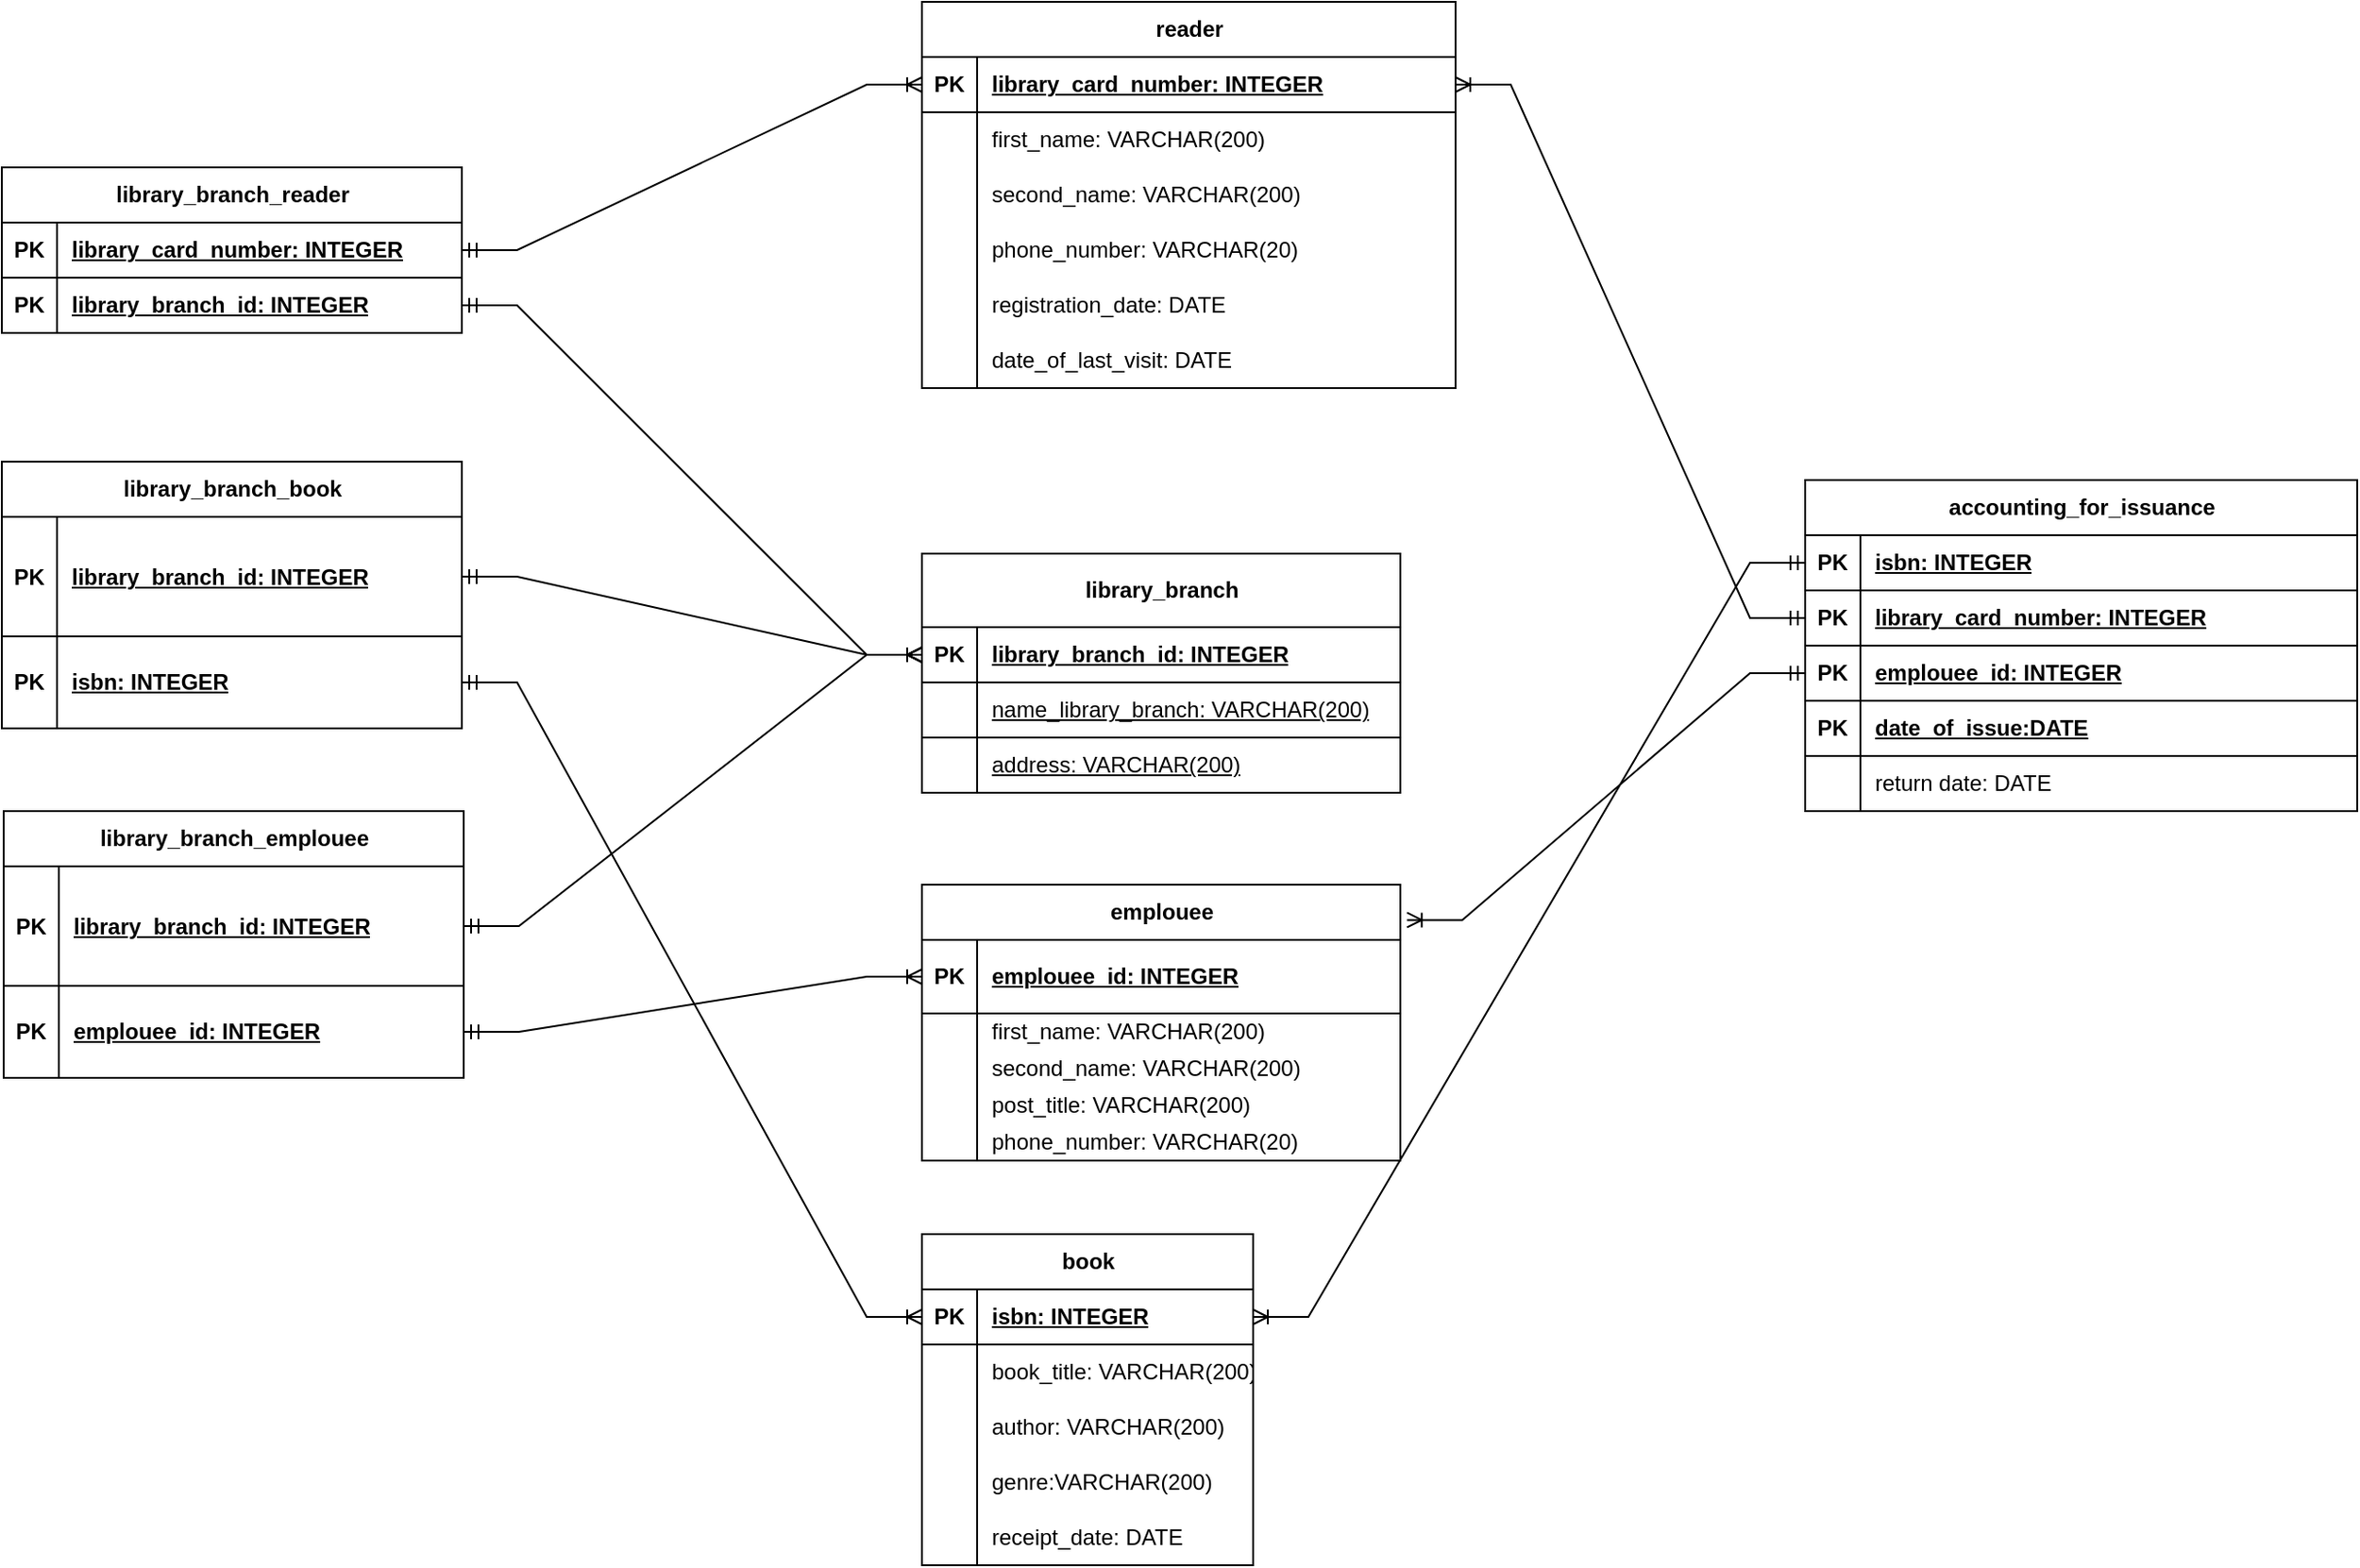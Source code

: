 <mxfile version="23.1.5" type="github">
  <diagram name="Страница — 1" id="CIqzFSegm4EQMe1KFuxQ">
    <mxGraphModel dx="1947" dy="1603" grid="1" gridSize="10" guides="1" tooltips="1" connect="1" arrows="1" fold="1" page="1" pageScale="1" pageWidth="827" pageHeight="1169" math="0" shadow="0">
      <root>
        <mxCell id="0" />
        <mxCell id="1" parent="0" />
        <mxCell id="LzvgCg_3a3wJAiZHb8O4-2" value="emplouee" style="shape=table;startSize=30;container=1;collapsible=1;childLayout=tableLayout;fixedRows=1;rowLines=0;fontStyle=1;align=center;resizeLast=1;html=1;" parent="1" vertex="1">
          <mxGeometry x="-80" y="-260" width="260" height="150" as="geometry" />
        </mxCell>
        <mxCell id="LzvgCg_3a3wJAiZHb8O4-3" value="" style="shape=tableRow;horizontal=0;startSize=0;swimlaneHead=0;swimlaneBody=0;fillColor=none;collapsible=0;dropTarget=0;points=[[0,0.5],[1,0.5]];portConstraint=eastwest;top=0;left=0;right=0;bottom=1;" parent="LzvgCg_3a3wJAiZHb8O4-2" vertex="1">
          <mxGeometry y="30" width="260" height="40" as="geometry" />
        </mxCell>
        <mxCell id="LzvgCg_3a3wJAiZHb8O4-4" value="PK" style="shape=partialRectangle;connectable=0;fillColor=none;top=0;left=0;bottom=0;right=0;fontStyle=1;overflow=hidden;whiteSpace=wrap;html=1;" parent="LzvgCg_3a3wJAiZHb8O4-3" vertex="1">
          <mxGeometry width="30" height="40" as="geometry">
            <mxRectangle width="30" height="40" as="alternateBounds" />
          </mxGeometry>
        </mxCell>
        <mxCell id="LzvgCg_3a3wJAiZHb8O4-5" value="emplouee_id: INTEGER" style="shape=partialRectangle;connectable=0;fillColor=none;top=0;left=0;bottom=0;right=0;align=left;spacingLeft=6;fontStyle=5;overflow=hidden;whiteSpace=wrap;html=1;" parent="LzvgCg_3a3wJAiZHb8O4-3" vertex="1">
          <mxGeometry x="30" width="230" height="40" as="geometry">
            <mxRectangle width="230" height="40" as="alternateBounds" />
          </mxGeometry>
        </mxCell>
        <mxCell id="LzvgCg_3a3wJAiZHb8O4-6" value="" style="shape=tableRow;horizontal=0;startSize=0;swimlaneHead=0;swimlaneBody=0;fillColor=none;collapsible=0;dropTarget=0;points=[[0,0.5],[1,0.5]];portConstraint=eastwest;top=0;left=0;right=0;bottom=0;" parent="LzvgCg_3a3wJAiZHb8O4-2" vertex="1">
          <mxGeometry y="70" width="260" height="20" as="geometry" />
        </mxCell>
        <mxCell id="LzvgCg_3a3wJAiZHb8O4-7" value="" style="shape=partialRectangle;connectable=0;fillColor=none;top=0;left=0;bottom=0;right=0;editable=1;overflow=hidden;whiteSpace=wrap;html=1;" parent="LzvgCg_3a3wJAiZHb8O4-6" vertex="1">
          <mxGeometry width="30" height="20" as="geometry">
            <mxRectangle width="30" height="20" as="alternateBounds" />
          </mxGeometry>
        </mxCell>
        <mxCell id="LzvgCg_3a3wJAiZHb8O4-8" value="first_name:&amp;nbsp;VARCHAR(200)" style="shape=partialRectangle;connectable=0;fillColor=none;top=0;left=0;bottom=0;right=0;align=left;spacingLeft=6;overflow=hidden;whiteSpace=wrap;html=1;" parent="LzvgCg_3a3wJAiZHb8O4-6" vertex="1">
          <mxGeometry x="30" width="230" height="20" as="geometry">
            <mxRectangle width="230" height="20" as="alternateBounds" />
          </mxGeometry>
        </mxCell>
        <mxCell id="LzvgCg_3a3wJAiZHb8O4-9" value="" style="shape=tableRow;horizontal=0;startSize=0;swimlaneHead=0;swimlaneBody=0;fillColor=none;collapsible=0;dropTarget=0;points=[[0,0.5],[1,0.5]];portConstraint=eastwest;top=0;left=0;right=0;bottom=0;" parent="LzvgCg_3a3wJAiZHb8O4-2" vertex="1">
          <mxGeometry y="90" width="260" height="20" as="geometry" />
        </mxCell>
        <mxCell id="LzvgCg_3a3wJAiZHb8O4-10" value="" style="shape=partialRectangle;connectable=0;fillColor=none;top=0;left=0;bottom=0;right=0;editable=1;overflow=hidden;whiteSpace=wrap;html=1;" parent="LzvgCg_3a3wJAiZHb8O4-9" vertex="1">
          <mxGeometry width="30" height="20" as="geometry">
            <mxRectangle width="30" height="20" as="alternateBounds" />
          </mxGeometry>
        </mxCell>
        <mxCell id="LzvgCg_3a3wJAiZHb8O4-11" value="second_name: VARCHAR(200)" style="shape=partialRectangle;connectable=0;fillColor=none;top=0;left=0;bottom=0;right=0;align=left;spacingLeft=6;overflow=hidden;whiteSpace=wrap;html=1;" parent="LzvgCg_3a3wJAiZHb8O4-9" vertex="1">
          <mxGeometry x="30" width="230" height="20" as="geometry">
            <mxRectangle width="230" height="20" as="alternateBounds" />
          </mxGeometry>
        </mxCell>
        <mxCell id="MZOV7aRjCE4g4XDiiNEX-7" value="" style="shape=tableRow;horizontal=0;startSize=0;swimlaneHead=0;swimlaneBody=0;fillColor=none;collapsible=0;dropTarget=0;points=[[0,0.5],[1,0.5]];portConstraint=eastwest;top=0;left=0;right=0;bottom=0;" parent="LzvgCg_3a3wJAiZHb8O4-2" vertex="1">
          <mxGeometry y="110" width="260" height="20" as="geometry" />
        </mxCell>
        <mxCell id="MZOV7aRjCE4g4XDiiNEX-8" value="" style="shape=partialRectangle;connectable=0;fillColor=none;top=0;left=0;bottom=0;right=0;editable=1;overflow=hidden;whiteSpace=wrap;html=1;" parent="MZOV7aRjCE4g4XDiiNEX-7" vertex="1">
          <mxGeometry width="30" height="20" as="geometry">
            <mxRectangle width="30" height="20" as="alternateBounds" />
          </mxGeometry>
        </mxCell>
        <mxCell id="MZOV7aRjCE4g4XDiiNEX-9" value="post_title: VARCHAR(200)" style="shape=partialRectangle;connectable=0;fillColor=none;top=0;left=0;bottom=0;right=0;align=left;spacingLeft=6;overflow=hidden;whiteSpace=wrap;html=1;" parent="MZOV7aRjCE4g4XDiiNEX-7" vertex="1">
          <mxGeometry x="30" width="230" height="20" as="geometry">
            <mxRectangle width="230" height="20" as="alternateBounds" />
          </mxGeometry>
        </mxCell>
        <mxCell id="MZOV7aRjCE4g4XDiiNEX-4" value="" style="shape=tableRow;horizontal=0;startSize=0;swimlaneHead=0;swimlaneBody=0;fillColor=none;collapsible=0;dropTarget=0;points=[[0,0.5],[1,0.5]];portConstraint=eastwest;top=0;left=0;right=0;bottom=0;" parent="LzvgCg_3a3wJAiZHb8O4-2" vertex="1">
          <mxGeometry y="130" width="260" height="20" as="geometry" />
        </mxCell>
        <mxCell id="MZOV7aRjCE4g4XDiiNEX-5" value="" style="shape=partialRectangle;connectable=0;fillColor=none;top=0;left=0;bottom=0;right=0;editable=1;overflow=hidden;whiteSpace=wrap;html=1;" parent="MZOV7aRjCE4g4XDiiNEX-4" vertex="1">
          <mxGeometry width="30" height="20" as="geometry">
            <mxRectangle width="30" height="20" as="alternateBounds" />
          </mxGeometry>
        </mxCell>
        <mxCell id="MZOV7aRjCE4g4XDiiNEX-6" value="phone_number: VARCHAR(20)" style="shape=partialRectangle;connectable=0;fillColor=none;top=0;left=0;bottom=0;right=0;align=left;spacingLeft=6;overflow=hidden;whiteSpace=wrap;html=1;" parent="MZOV7aRjCE4g4XDiiNEX-4" vertex="1">
          <mxGeometry x="30" width="230" height="20" as="geometry">
            <mxRectangle width="230" height="20" as="alternateBounds" />
          </mxGeometry>
        </mxCell>
        <mxCell id="LzvgCg_3a3wJAiZHb8O4-15" value="library_branch" style="shape=table;startSize=40;container=1;collapsible=1;childLayout=tableLayout;fixedRows=1;rowLines=0;fontStyle=1;align=center;resizeLast=1;html=1;" parent="1" vertex="1">
          <mxGeometry x="-80" y="-440" width="260" height="130" as="geometry" />
        </mxCell>
        <mxCell id="MZOV7aRjCE4g4XDiiNEX-1" value="" style="shape=tableRow;horizontal=0;startSize=0;swimlaneHead=0;swimlaneBody=0;fillColor=none;collapsible=0;dropTarget=0;points=[[0,0.5],[1,0.5]];portConstraint=eastwest;top=0;left=0;right=0;bottom=1;" parent="LzvgCg_3a3wJAiZHb8O4-15" vertex="1">
          <mxGeometry y="40" width="260" height="30" as="geometry" />
        </mxCell>
        <mxCell id="MZOV7aRjCE4g4XDiiNEX-2" value="PK" style="shape=partialRectangle;connectable=0;fillColor=none;top=0;left=0;bottom=0;right=0;fontStyle=1;overflow=hidden;whiteSpace=wrap;html=1;" parent="MZOV7aRjCE4g4XDiiNEX-1" vertex="1">
          <mxGeometry width="30" height="30" as="geometry">
            <mxRectangle width="30" height="30" as="alternateBounds" />
          </mxGeometry>
        </mxCell>
        <mxCell id="MZOV7aRjCE4g4XDiiNEX-3" value="library_branch_id: INTEGER" style="shape=partialRectangle;connectable=0;fillColor=none;top=0;left=0;bottom=0;right=0;align=left;spacingLeft=6;fontStyle=5;overflow=hidden;whiteSpace=wrap;html=1;" parent="MZOV7aRjCE4g4XDiiNEX-1" vertex="1">
          <mxGeometry x="30" width="230" height="30" as="geometry">
            <mxRectangle width="230" height="30" as="alternateBounds" />
          </mxGeometry>
        </mxCell>
        <mxCell id="LzvgCg_3a3wJAiZHb8O4-160" value="" style="shape=tableRow;horizontal=0;startSize=0;swimlaneHead=0;swimlaneBody=0;fillColor=none;collapsible=0;dropTarget=0;points=[[0,0.5],[1,0.5]];portConstraint=eastwest;top=0;left=0;right=0;bottom=1;" parent="LzvgCg_3a3wJAiZHb8O4-15" vertex="1">
          <mxGeometry y="70" width="260" height="30" as="geometry" />
        </mxCell>
        <mxCell id="LzvgCg_3a3wJAiZHb8O4-161" value="" style="shape=partialRectangle;connectable=0;fillColor=none;top=0;left=0;bottom=0;right=0;fontStyle=1;overflow=hidden;whiteSpace=wrap;html=1;" parent="LzvgCg_3a3wJAiZHb8O4-160" vertex="1">
          <mxGeometry width="30" height="30" as="geometry">
            <mxRectangle width="30" height="30" as="alternateBounds" />
          </mxGeometry>
        </mxCell>
        <mxCell id="LzvgCg_3a3wJAiZHb8O4-162" value="&lt;span style=&quot;font-weight: normal;&quot;&gt;name_library_branch:&amp;nbsp;VARCHAR(200)&lt;/span&gt;" style="shape=partialRectangle;connectable=0;fillColor=none;top=0;left=0;bottom=0;right=0;align=left;spacingLeft=6;fontStyle=5;overflow=hidden;whiteSpace=wrap;html=1;" parent="LzvgCg_3a3wJAiZHb8O4-160" vertex="1">
          <mxGeometry x="30" width="230" height="30" as="geometry">
            <mxRectangle width="230" height="30" as="alternateBounds" />
          </mxGeometry>
        </mxCell>
        <mxCell id="LzvgCg_3a3wJAiZHb8O4-16" value="" style="shape=tableRow;horizontal=0;startSize=0;swimlaneHead=0;swimlaneBody=0;fillColor=none;collapsible=0;dropTarget=0;points=[[0,0.5],[1,0.5]];portConstraint=eastwest;top=0;left=0;right=0;bottom=1;" parent="LzvgCg_3a3wJAiZHb8O4-15" vertex="1">
          <mxGeometry y="100" width="260" height="30" as="geometry" />
        </mxCell>
        <mxCell id="LzvgCg_3a3wJAiZHb8O4-17" value="" style="shape=partialRectangle;connectable=0;fillColor=none;top=0;left=0;bottom=0;right=0;fontStyle=1;overflow=hidden;whiteSpace=wrap;html=1;" parent="LzvgCg_3a3wJAiZHb8O4-16" vertex="1">
          <mxGeometry width="30" height="30" as="geometry">
            <mxRectangle width="30" height="30" as="alternateBounds" />
          </mxGeometry>
        </mxCell>
        <mxCell id="LzvgCg_3a3wJAiZHb8O4-18" value="&lt;span style=&quot;font-weight: normal;&quot;&gt;address: VARCHAR(200)&lt;/span&gt;" style="shape=partialRectangle;connectable=0;fillColor=none;top=0;left=0;bottom=0;right=0;align=left;spacingLeft=6;fontStyle=5;overflow=hidden;whiteSpace=wrap;html=1;" parent="LzvgCg_3a3wJAiZHb8O4-16" vertex="1">
          <mxGeometry x="30" width="230" height="30" as="geometry">
            <mxRectangle width="230" height="30" as="alternateBounds" />
          </mxGeometry>
        </mxCell>
        <mxCell id="LzvgCg_3a3wJAiZHb8O4-44" value="library_branch_emplouee" style="shape=table;startSize=30;container=1;collapsible=1;childLayout=tableLayout;fixedRows=1;rowLines=0;fontStyle=1;align=center;resizeLast=1;html=1;" parent="1" vertex="1">
          <mxGeometry x="-579" y="-300" width="250" height="145" as="geometry" />
        </mxCell>
        <mxCell id="LzvgCg_3a3wJAiZHb8O4-45" value="" style="shape=tableRow;horizontal=0;startSize=0;swimlaneHead=0;swimlaneBody=0;fillColor=none;collapsible=0;dropTarget=0;points=[[0,0.5],[1,0.5]];portConstraint=eastwest;top=0;left=0;right=0;bottom=1;" parent="LzvgCg_3a3wJAiZHb8O4-44" vertex="1">
          <mxGeometry y="30" width="250" height="65" as="geometry" />
        </mxCell>
        <mxCell id="LzvgCg_3a3wJAiZHb8O4-46" value="PK" style="shape=partialRectangle;connectable=0;fillColor=none;top=0;left=0;bottom=0;right=0;fontStyle=1;overflow=hidden;whiteSpace=wrap;html=1;" parent="LzvgCg_3a3wJAiZHb8O4-45" vertex="1">
          <mxGeometry width="30" height="65" as="geometry">
            <mxRectangle width="30" height="65" as="alternateBounds" />
          </mxGeometry>
        </mxCell>
        <mxCell id="LzvgCg_3a3wJAiZHb8O4-47" value="library_branch_id: INTEGER" style="shape=partialRectangle;connectable=0;fillColor=none;top=0;left=0;bottom=0;right=0;align=left;spacingLeft=6;fontStyle=5;overflow=hidden;whiteSpace=wrap;html=1;" parent="LzvgCg_3a3wJAiZHb8O4-45" vertex="1">
          <mxGeometry x="30" width="220" height="65" as="geometry">
            <mxRectangle width="220" height="65" as="alternateBounds" />
          </mxGeometry>
        </mxCell>
        <mxCell id="LzvgCg_3a3wJAiZHb8O4-48" value="" style="shape=tableRow;horizontal=0;startSize=0;swimlaneHead=0;swimlaneBody=0;fillColor=none;collapsible=0;dropTarget=0;points=[[0,0.5],[1,0.5]];portConstraint=eastwest;top=0;left=0;right=0;bottom=1;" parent="LzvgCg_3a3wJAiZHb8O4-44" vertex="1">
          <mxGeometry y="95" width="250" height="50" as="geometry" />
        </mxCell>
        <mxCell id="LzvgCg_3a3wJAiZHb8O4-49" value="PK" style="shape=partialRectangle;connectable=0;fillColor=none;top=0;left=0;bottom=0;right=0;fontStyle=1;overflow=hidden;whiteSpace=wrap;html=1;" parent="LzvgCg_3a3wJAiZHb8O4-48" vertex="1">
          <mxGeometry width="30" height="50" as="geometry">
            <mxRectangle width="30" height="50" as="alternateBounds" />
          </mxGeometry>
        </mxCell>
        <mxCell id="LzvgCg_3a3wJAiZHb8O4-50" value="emplouee_id: INTEGER" style="shape=partialRectangle;connectable=0;fillColor=none;top=0;left=0;bottom=0;right=0;align=left;spacingLeft=6;fontStyle=5;overflow=hidden;whiteSpace=wrap;html=1;" parent="LzvgCg_3a3wJAiZHb8O4-48" vertex="1">
          <mxGeometry x="30" width="220" height="50" as="geometry">
            <mxRectangle width="220" height="50" as="alternateBounds" />
          </mxGeometry>
        </mxCell>
        <mxCell id="LzvgCg_3a3wJAiZHb8O4-51" value="book" style="shape=table;startSize=30;container=1;collapsible=1;childLayout=tableLayout;fixedRows=1;rowLines=0;fontStyle=1;align=center;resizeLast=1;html=1;" parent="1" vertex="1">
          <mxGeometry x="-80" y="-70" width="180" height="180" as="geometry" />
        </mxCell>
        <mxCell id="LzvgCg_3a3wJAiZHb8O4-52" value="" style="shape=tableRow;horizontal=0;startSize=0;swimlaneHead=0;swimlaneBody=0;fillColor=none;collapsible=0;dropTarget=0;points=[[0,0.5],[1,0.5]];portConstraint=eastwest;top=0;left=0;right=0;bottom=1;" parent="LzvgCg_3a3wJAiZHb8O4-51" vertex="1">
          <mxGeometry y="30" width="180" height="30" as="geometry" />
        </mxCell>
        <mxCell id="LzvgCg_3a3wJAiZHb8O4-53" value="PK" style="shape=partialRectangle;connectable=0;fillColor=none;top=0;left=0;bottom=0;right=0;fontStyle=1;overflow=hidden;whiteSpace=wrap;html=1;" parent="LzvgCg_3a3wJAiZHb8O4-52" vertex="1">
          <mxGeometry width="30" height="30" as="geometry">
            <mxRectangle width="30" height="30" as="alternateBounds" />
          </mxGeometry>
        </mxCell>
        <mxCell id="LzvgCg_3a3wJAiZHb8O4-54" value="isbn: INTEGER" style="shape=partialRectangle;connectable=0;fillColor=none;top=0;left=0;bottom=0;right=0;align=left;spacingLeft=6;fontStyle=5;overflow=hidden;whiteSpace=wrap;html=1;" parent="LzvgCg_3a3wJAiZHb8O4-52" vertex="1">
          <mxGeometry x="30" width="150" height="30" as="geometry">
            <mxRectangle width="150" height="30" as="alternateBounds" />
          </mxGeometry>
        </mxCell>
        <mxCell id="LzvgCg_3a3wJAiZHb8O4-55" value="" style="shape=tableRow;horizontal=0;startSize=0;swimlaneHead=0;swimlaneBody=0;fillColor=none;collapsible=0;dropTarget=0;points=[[0,0.5],[1,0.5]];portConstraint=eastwest;top=0;left=0;right=0;bottom=0;" parent="LzvgCg_3a3wJAiZHb8O4-51" vertex="1">
          <mxGeometry y="60" width="180" height="30" as="geometry" />
        </mxCell>
        <mxCell id="LzvgCg_3a3wJAiZHb8O4-56" value="" style="shape=partialRectangle;connectable=0;fillColor=none;top=0;left=0;bottom=0;right=0;editable=1;overflow=hidden;whiteSpace=wrap;html=1;" parent="LzvgCg_3a3wJAiZHb8O4-55" vertex="1">
          <mxGeometry width="30" height="30" as="geometry">
            <mxRectangle width="30" height="30" as="alternateBounds" />
          </mxGeometry>
        </mxCell>
        <mxCell id="LzvgCg_3a3wJAiZHb8O4-57" value="book_title:&amp;nbsp;VARCHAR(200)" style="shape=partialRectangle;connectable=0;fillColor=none;top=0;left=0;bottom=0;right=0;align=left;spacingLeft=6;overflow=hidden;whiteSpace=wrap;html=1;" parent="LzvgCg_3a3wJAiZHb8O4-55" vertex="1">
          <mxGeometry x="30" width="150" height="30" as="geometry">
            <mxRectangle width="150" height="30" as="alternateBounds" />
          </mxGeometry>
        </mxCell>
        <mxCell id="LzvgCg_3a3wJAiZHb8O4-58" value="" style="shape=tableRow;horizontal=0;startSize=0;swimlaneHead=0;swimlaneBody=0;fillColor=none;collapsible=0;dropTarget=0;points=[[0,0.5],[1,0.5]];portConstraint=eastwest;top=0;left=0;right=0;bottom=0;" parent="LzvgCg_3a3wJAiZHb8O4-51" vertex="1">
          <mxGeometry y="90" width="180" height="30" as="geometry" />
        </mxCell>
        <mxCell id="LzvgCg_3a3wJAiZHb8O4-59" value="" style="shape=partialRectangle;connectable=0;fillColor=none;top=0;left=0;bottom=0;right=0;editable=1;overflow=hidden;whiteSpace=wrap;html=1;" parent="LzvgCg_3a3wJAiZHb8O4-58" vertex="1">
          <mxGeometry width="30" height="30" as="geometry">
            <mxRectangle width="30" height="30" as="alternateBounds" />
          </mxGeometry>
        </mxCell>
        <mxCell id="LzvgCg_3a3wJAiZHb8O4-60" value="author:&amp;nbsp;VARCHAR(200)" style="shape=partialRectangle;connectable=0;fillColor=none;top=0;left=0;bottom=0;right=0;align=left;spacingLeft=6;overflow=hidden;whiteSpace=wrap;html=1;" parent="LzvgCg_3a3wJAiZHb8O4-58" vertex="1">
          <mxGeometry x="30" width="150" height="30" as="geometry">
            <mxRectangle width="150" height="30" as="alternateBounds" />
          </mxGeometry>
        </mxCell>
        <mxCell id="LzvgCg_3a3wJAiZHb8O4-61" value="" style="shape=tableRow;horizontal=0;startSize=0;swimlaneHead=0;swimlaneBody=0;fillColor=none;collapsible=0;dropTarget=0;points=[[0,0.5],[1,0.5]];portConstraint=eastwest;top=0;left=0;right=0;bottom=0;" parent="LzvgCg_3a3wJAiZHb8O4-51" vertex="1">
          <mxGeometry y="120" width="180" height="30" as="geometry" />
        </mxCell>
        <mxCell id="LzvgCg_3a3wJAiZHb8O4-62" value="" style="shape=partialRectangle;connectable=0;fillColor=none;top=0;left=0;bottom=0;right=0;editable=1;overflow=hidden;whiteSpace=wrap;html=1;" parent="LzvgCg_3a3wJAiZHb8O4-61" vertex="1">
          <mxGeometry width="30" height="30" as="geometry">
            <mxRectangle width="30" height="30" as="alternateBounds" />
          </mxGeometry>
        </mxCell>
        <mxCell id="LzvgCg_3a3wJAiZHb8O4-63" value="genre:VARCHAR(200)" style="shape=partialRectangle;connectable=0;fillColor=none;top=0;left=0;bottom=0;right=0;align=left;spacingLeft=6;overflow=hidden;whiteSpace=wrap;html=1;" parent="LzvgCg_3a3wJAiZHb8O4-61" vertex="1">
          <mxGeometry x="30" width="150" height="30" as="geometry">
            <mxRectangle width="150" height="30" as="alternateBounds" />
          </mxGeometry>
        </mxCell>
        <mxCell id="LzvgCg_3a3wJAiZHb8O4-64" value="" style="shape=tableRow;horizontal=0;startSize=0;swimlaneHead=0;swimlaneBody=0;fillColor=none;collapsible=0;dropTarget=0;points=[[0,0.5],[1,0.5]];portConstraint=eastwest;top=0;left=0;right=0;bottom=0;" parent="LzvgCg_3a3wJAiZHb8O4-51" vertex="1">
          <mxGeometry y="150" width="180" height="30" as="geometry" />
        </mxCell>
        <mxCell id="LzvgCg_3a3wJAiZHb8O4-65" value="" style="shape=partialRectangle;connectable=0;fillColor=none;top=0;left=0;bottom=0;right=0;editable=1;overflow=hidden;whiteSpace=wrap;html=1;" parent="LzvgCg_3a3wJAiZHb8O4-64" vertex="1">
          <mxGeometry width="30" height="30" as="geometry">
            <mxRectangle width="30" height="30" as="alternateBounds" />
          </mxGeometry>
        </mxCell>
        <mxCell id="LzvgCg_3a3wJAiZHb8O4-66" value="receipt_date: DATE" style="shape=partialRectangle;connectable=0;fillColor=none;top=0;left=0;bottom=0;right=0;align=left;spacingLeft=6;overflow=hidden;whiteSpace=wrap;html=1;" parent="LzvgCg_3a3wJAiZHb8O4-64" vertex="1">
          <mxGeometry x="30" width="150" height="30" as="geometry">
            <mxRectangle width="150" height="30" as="alternateBounds" />
          </mxGeometry>
        </mxCell>
        <mxCell id="LzvgCg_3a3wJAiZHb8O4-67" value="reader" style="shape=table;startSize=30;container=1;collapsible=1;childLayout=tableLayout;fixedRows=1;rowLines=0;fontStyle=1;align=center;resizeLast=1;html=1;" parent="1" vertex="1">
          <mxGeometry x="-80" y="-740" width="290" height="210" as="geometry" />
        </mxCell>
        <mxCell id="LzvgCg_3a3wJAiZHb8O4-68" value="" style="shape=tableRow;horizontal=0;startSize=0;swimlaneHead=0;swimlaneBody=0;fillColor=none;collapsible=0;dropTarget=0;points=[[0,0.5],[1,0.5]];portConstraint=eastwest;top=0;left=0;right=0;bottom=1;" parent="LzvgCg_3a3wJAiZHb8O4-67" vertex="1">
          <mxGeometry y="30" width="290" height="30" as="geometry" />
        </mxCell>
        <mxCell id="LzvgCg_3a3wJAiZHb8O4-69" value="PK" style="shape=partialRectangle;connectable=0;fillColor=none;top=0;left=0;bottom=0;right=0;fontStyle=1;overflow=hidden;whiteSpace=wrap;html=1;" parent="LzvgCg_3a3wJAiZHb8O4-68" vertex="1">
          <mxGeometry width="30" height="30" as="geometry">
            <mxRectangle width="30" height="30" as="alternateBounds" />
          </mxGeometry>
        </mxCell>
        <mxCell id="LzvgCg_3a3wJAiZHb8O4-70" value="&lt;div&gt;&lt;span style=&quot;background-color: initial;&quot;&gt;library_card_number: INTEGER&lt;/span&gt;&lt;/div&gt;" style="shape=partialRectangle;connectable=0;fillColor=none;top=0;left=0;bottom=0;right=0;align=left;spacingLeft=6;fontStyle=5;overflow=hidden;whiteSpace=wrap;html=1;" parent="LzvgCg_3a3wJAiZHb8O4-68" vertex="1">
          <mxGeometry x="30" width="260" height="30" as="geometry">
            <mxRectangle width="260" height="30" as="alternateBounds" />
          </mxGeometry>
        </mxCell>
        <mxCell id="LzvgCg_3a3wJAiZHb8O4-71" value="" style="shape=tableRow;horizontal=0;startSize=0;swimlaneHead=0;swimlaneBody=0;fillColor=none;collapsible=0;dropTarget=0;points=[[0,0.5],[1,0.5]];portConstraint=eastwest;top=0;left=0;right=0;bottom=0;" parent="LzvgCg_3a3wJAiZHb8O4-67" vertex="1">
          <mxGeometry y="60" width="290" height="30" as="geometry" />
        </mxCell>
        <mxCell id="LzvgCg_3a3wJAiZHb8O4-72" value="" style="shape=partialRectangle;connectable=0;fillColor=none;top=0;left=0;bottom=0;right=0;editable=1;overflow=hidden;whiteSpace=wrap;html=1;" parent="LzvgCg_3a3wJAiZHb8O4-71" vertex="1">
          <mxGeometry width="30" height="30" as="geometry">
            <mxRectangle width="30" height="30" as="alternateBounds" />
          </mxGeometry>
        </mxCell>
        <mxCell id="LzvgCg_3a3wJAiZHb8O4-73" value="first_name: VARCHAR(200)" style="shape=partialRectangle;connectable=0;fillColor=none;top=0;left=0;bottom=0;right=0;align=left;spacingLeft=6;overflow=hidden;whiteSpace=wrap;html=1;" parent="LzvgCg_3a3wJAiZHb8O4-71" vertex="1">
          <mxGeometry x="30" width="260" height="30" as="geometry">
            <mxRectangle width="260" height="30" as="alternateBounds" />
          </mxGeometry>
        </mxCell>
        <mxCell id="LzvgCg_3a3wJAiZHb8O4-74" value="" style="shape=tableRow;horizontal=0;startSize=0;swimlaneHead=0;swimlaneBody=0;fillColor=none;collapsible=0;dropTarget=0;points=[[0,0.5],[1,0.5]];portConstraint=eastwest;top=0;left=0;right=0;bottom=0;" parent="LzvgCg_3a3wJAiZHb8O4-67" vertex="1">
          <mxGeometry y="90" width="290" height="30" as="geometry" />
        </mxCell>
        <mxCell id="LzvgCg_3a3wJAiZHb8O4-75" value="" style="shape=partialRectangle;connectable=0;fillColor=none;top=0;left=0;bottom=0;right=0;editable=1;overflow=hidden;whiteSpace=wrap;html=1;" parent="LzvgCg_3a3wJAiZHb8O4-74" vertex="1">
          <mxGeometry width="30" height="30" as="geometry">
            <mxRectangle width="30" height="30" as="alternateBounds" />
          </mxGeometry>
        </mxCell>
        <mxCell id="LzvgCg_3a3wJAiZHb8O4-76" value="second_name: VARCHAR(200)" style="shape=partialRectangle;connectable=0;fillColor=none;top=0;left=0;bottom=0;right=0;align=left;spacingLeft=6;overflow=hidden;whiteSpace=wrap;html=1;" parent="LzvgCg_3a3wJAiZHb8O4-74" vertex="1">
          <mxGeometry x="30" width="260" height="30" as="geometry">
            <mxRectangle width="260" height="30" as="alternateBounds" />
          </mxGeometry>
        </mxCell>
        <mxCell id="LzvgCg_3a3wJAiZHb8O4-80" value="" style="shape=tableRow;horizontal=0;startSize=0;swimlaneHead=0;swimlaneBody=0;fillColor=none;collapsible=0;dropTarget=0;points=[[0,0.5],[1,0.5]];portConstraint=eastwest;top=0;left=0;right=0;bottom=0;" parent="LzvgCg_3a3wJAiZHb8O4-67" vertex="1">
          <mxGeometry y="120" width="290" height="30" as="geometry" />
        </mxCell>
        <mxCell id="LzvgCg_3a3wJAiZHb8O4-81" value="" style="shape=partialRectangle;connectable=0;fillColor=none;top=0;left=0;bottom=0;right=0;editable=1;overflow=hidden;whiteSpace=wrap;html=1;" parent="LzvgCg_3a3wJAiZHb8O4-80" vertex="1">
          <mxGeometry width="30" height="30" as="geometry">
            <mxRectangle width="30" height="30" as="alternateBounds" />
          </mxGeometry>
        </mxCell>
        <mxCell id="LzvgCg_3a3wJAiZHb8O4-82" value="phone_number: VARCHAR(20)" style="shape=partialRectangle;connectable=0;fillColor=none;top=0;left=0;bottom=0;right=0;align=left;spacingLeft=6;overflow=hidden;whiteSpace=wrap;html=1;" parent="LzvgCg_3a3wJAiZHb8O4-80" vertex="1">
          <mxGeometry x="30" width="260" height="30" as="geometry">
            <mxRectangle width="260" height="30" as="alternateBounds" />
          </mxGeometry>
        </mxCell>
        <mxCell id="LzvgCg_3a3wJAiZHb8O4-77" value="" style="shape=tableRow;horizontal=0;startSize=0;swimlaneHead=0;swimlaneBody=0;fillColor=none;collapsible=0;dropTarget=0;points=[[0,0.5],[1,0.5]];portConstraint=eastwest;top=0;left=0;right=0;bottom=0;" parent="LzvgCg_3a3wJAiZHb8O4-67" vertex="1">
          <mxGeometry y="150" width="290" height="30" as="geometry" />
        </mxCell>
        <mxCell id="LzvgCg_3a3wJAiZHb8O4-78" value="" style="shape=partialRectangle;connectable=0;fillColor=none;top=0;left=0;bottom=0;right=0;editable=1;overflow=hidden;whiteSpace=wrap;html=1;" parent="LzvgCg_3a3wJAiZHb8O4-77" vertex="1">
          <mxGeometry width="30" height="30" as="geometry">
            <mxRectangle width="30" height="30" as="alternateBounds" />
          </mxGeometry>
        </mxCell>
        <mxCell id="LzvgCg_3a3wJAiZHb8O4-79" value="registration_date: DATE" style="shape=partialRectangle;connectable=0;fillColor=none;top=0;left=0;bottom=0;right=0;align=left;spacingLeft=6;overflow=hidden;whiteSpace=wrap;html=1;" parent="LzvgCg_3a3wJAiZHb8O4-77" vertex="1">
          <mxGeometry x="30" width="260" height="30" as="geometry">
            <mxRectangle width="260" height="30" as="alternateBounds" />
          </mxGeometry>
        </mxCell>
        <mxCell id="LzvgCg_3a3wJAiZHb8O4-83" value="" style="shape=tableRow;horizontal=0;startSize=0;swimlaneHead=0;swimlaneBody=0;fillColor=none;collapsible=0;dropTarget=0;points=[[0,0.5],[1,0.5]];portConstraint=eastwest;top=0;left=0;right=0;bottom=0;" parent="LzvgCg_3a3wJAiZHb8O4-67" vertex="1">
          <mxGeometry y="180" width="290" height="30" as="geometry" />
        </mxCell>
        <mxCell id="LzvgCg_3a3wJAiZHb8O4-84" value="" style="shape=partialRectangle;connectable=0;fillColor=none;top=0;left=0;bottom=0;right=0;editable=1;overflow=hidden;whiteSpace=wrap;html=1;" parent="LzvgCg_3a3wJAiZHb8O4-83" vertex="1">
          <mxGeometry width="30" height="30" as="geometry">
            <mxRectangle width="30" height="30" as="alternateBounds" />
          </mxGeometry>
        </mxCell>
        <mxCell id="LzvgCg_3a3wJAiZHb8O4-85" value="date_of_last_visit: DATE" style="shape=partialRectangle;connectable=0;fillColor=none;top=0;left=0;bottom=0;right=0;align=left;spacingLeft=6;overflow=hidden;whiteSpace=wrap;html=1;" parent="LzvgCg_3a3wJAiZHb8O4-83" vertex="1">
          <mxGeometry x="30" width="260" height="30" as="geometry">
            <mxRectangle width="260" height="30" as="alternateBounds" />
          </mxGeometry>
        </mxCell>
        <mxCell id="LzvgCg_3a3wJAiZHb8O4-89" value="accounting_for_issuance" style="shape=table;startSize=30;container=1;collapsible=1;childLayout=tableLayout;fixedRows=1;rowLines=0;fontStyle=1;align=center;resizeLast=1;html=1;" parent="1" vertex="1">
          <mxGeometry x="400" y="-480" width="300" height="180" as="geometry" />
        </mxCell>
        <mxCell id="LzvgCg_3a3wJAiZHb8O4-90" value="" style="shape=tableRow;horizontal=0;startSize=0;swimlaneHead=0;swimlaneBody=0;fillColor=none;collapsible=0;dropTarget=0;points=[[0,0.5],[1,0.5]];portConstraint=eastwest;top=0;left=0;right=0;bottom=1;" parent="LzvgCg_3a3wJAiZHb8O4-89" vertex="1">
          <mxGeometry y="30" width="300" height="30" as="geometry" />
        </mxCell>
        <mxCell id="LzvgCg_3a3wJAiZHb8O4-91" value="PK" style="shape=partialRectangle;connectable=0;fillColor=none;top=0;left=0;bottom=0;right=0;fontStyle=1;overflow=hidden;whiteSpace=wrap;html=1;" parent="LzvgCg_3a3wJAiZHb8O4-90" vertex="1">
          <mxGeometry width="30" height="30" as="geometry">
            <mxRectangle width="30" height="30" as="alternateBounds" />
          </mxGeometry>
        </mxCell>
        <mxCell id="LzvgCg_3a3wJAiZHb8O4-92" value="isbn: INTEGER" style="shape=partialRectangle;connectable=0;fillColor=none;top=0;left=0;bottom=0;right=0;align=left;spacingLeft=6;fontStyle=5;overflow=hidden;whiteSpace=wrap;html=1;" parent="LzvgCg_3a3wJAiZHb8O4-90" vertex="1">
          <mxGeometry x="30" width="270" height="30" as="geometry">
            <mxRectangle width="270" height="30" as="alternateBounds" />
          </mxGeometry>
        </mxCell>
        <mxCell id="LzvgCg_3a3wJAiZHb8O4-105" value="" style="shape=tableRow;horizontal=0;startSize=0;swimlaneHead=0;swimlaneBody=0;fillColor=none;collapsible=0;dropTarget=0;points=[[0,0.5],[1,0.5]];portConstraint=eastwest;top=0;left=0;right=0;bottom=1;" parent="LzvgCg_3a3wJAiZHb8O4-89" vertex="1">
          <mxGeometry y="60" width="300" height="30" as="geometry" />
        </mxCell>
        <mxCell id="LzvgCg_3a3wJAiZHb8O4-106" value="PK" style="shape=partialRectangle;connectable=0;fillColor=none;top=0;left=0;bottom=0;right=0;fontStyle=1;overflow=hidden;whiteSpace=wrap;html=1;" parent="LzvgCg_3a3wJAiZHb8O4-105" vertex="1">
          <mxGeometry width="30" height="30" as="geometry">
            <mxRectangle width="30" height="30" as="alternateBounds" />
          </mxGeometry>
        </mxCell>
        <mxCell id="LzvgCg_3a3wJAiZHb8O4-107" value="library_card_number: INTEGER" style="shape=partialRectangle;connectable=0;fillColor=none;top=0;left=0;bottom=0;right=0;align=left;spacingLeft=6;fontStyle=5;overflow=hidden;whiteSpace=wrap;html=1;" parent="LzvgCg_3a3wJAiZHb8O4-105" vertex="1">
          <mxGeometry x="30" width="270" height="30" as="geometry">
            <mxRectangle width="270" height="30" as="alternateBounds" />
          </mxGeometry>
        </mxCell>
        <mxCell id="LzvgCg_3a3wJAiZHb8O4-102" value="" style="shape=tableRow;horizontal=0;startSize=0;swimlaneHead=0;swimlaneBody=0;fillColor=none;collapsible=0;dropTarget=0;points=[[0,0.5],[1,0.5]];portConstraint=eastwest;top=0;left=0;right=0;bottom=1;" parent="LzvgCg_3a3wJAiZHb8O4-89" vertex="1">
          <mxGeometry y="90" width="300" height="30" as="geometry" />
        </mxCell>
        <mxCell id="LzvgCg_3a3wJAiZHb8O4-103" value="PK" style="shape=partialRectangle;connectable=0;fillColor=none;top=0;left=0;bottom=0;right=0;fontStyle=1;overflow=hidden;whiteSpace=wrap;html=1;" parent="LzvgCg_3a3wJAiZHb8O4-102" vertex="1">
          <mxGeometry width="30" height="30" as="geometry">
            <mxRectangle width="30" height="30" as="alternateBounds" />
          </mxGeometry>
        </mxCell>
        <mxCell id="LzvgCg_3a3wJAiZHb8O4-104" value="emplouee_id: INTEGER" style="shape=partialRectangle;connectable=0;fillColor=none;top=0;left=0;bottom=0;right=0;align=left;spacingLeft=6;fontStyle=5;overflow=hidden;whiteSpace=wrap;html=1;" parent="LzvgCg_3a3wJAiZHb8O4-102" vertex="1">
          <mxGeometry x="30" width="270" height="30" as="geometry">
            <mxRectangle width="270" height="30" as="alternateBounds" />
          </mxGeometry>
        </mxCell>
        <mxCell id="LzvgCg_3a3wJAiZHb8O4-138" value="" style="shape=tableRow;horizontal=0;startSize=0;swimlaneHead=0;swimlaneBody=0;fillColor=none;collapsible=0;dropTarget=0;points=[[0,0.5],[1,0.5]];portConstraint=eastwest;top=0;left=0;right=0;bottom=1;" parent="LzvgCg_3a3wJAiZHb8O4-89" vertex="1">
          <mxGeometry y="120" width="300" height="30" as="geometry" />
        </mxCell>
        <mxCell id="LzvgCg_3a3wJAiZHb8O4-139" value="PK" style="shape=partialRectangle;connectable=0;fillColor=none;top=0;left=0;bottom=0;right=0;fontStyle=1;overflow=hidden;whiteSpace=wrap;html=1;" parent="LzvgCg_3a3wJAiZHb8O4-138" vertex="1">
          <mxGeometry width="30" height="30" as="geometry">
            <mxRectangle width="30" height="30" as="alternateBounds" />
          </mxGeometry>
        </mxCell>
        <mxCell id="LzvgCg_3a3wJAiZHb8O4-140" value="date_of_issue:DATE" style="shape=partialRectangle;connectable=0;fillColor=none;top=0;left=0;bottom=0;right=0;align=left;spacingLeft=6;fontStyle=5;overflow=hidden;whiteSpace=wrap;html=1;" parent="LzvgCg_3a3wJAiZHb8O4-138" vertex="1">
          <mxGeometry x="30" width="270" height="30" as="geometry">
            <mxRectangle width="270" height="30" as="alternateBounds" />
          </mxGeometry>
        </mxCell>
        <mxCell id="LzvgCg_3a3wJAiZHb8O4-93" value="" style="shape=tableRow;horizontal=0;startSize=0;swimlaneHead=0;swimlaneBody=0;fillColor=none;collapsible=0;dropTarget=0;points=[[0,0.5],[1,0.5]];portConstraint=eastwest;top=0;left=0;right=0;bottom=0;" parent="LzvgCg_3a3wJAiZHb8O4-89" vertex="1">
          <mxGeometry y="150" width="300" height="30" as="geometry" />
        </mxCell>
        <mxCell id="LzvgCg_3a3wJAiZHb8O4-94" value="" style="shape=partialRectangle;connectable=0;fillColor=none;top=0;left=0;bottom=0;right=0;editable=1;overflow=hidden;whiteSpace=wrap;html=1;" parent="LzvgCg_3a3wJAiZHb8O4-93" vertex="1">
          <mxGeometry width="30" height="30" as="geometry">
            <mxRectangle width="30" height="30" as="alternateBounds" />
          </mxGeometry>
        </mxCell>
        <mxCell id="LzvgCg_3a3wJAiZHb8O4-95" value="return date: DATE" style="shape=partialRectangle;connectable=0;fillColor=none;top=0;left=0;bottom=0;right=0;align=left;spacingLeft=6;overflow=hidden;whiteSpace=wrap;html=1;" parent="LzvgCg_3a3wJAiZHb8O4-93" vertex="1">
          <mxGeometry x="30" width="270" height="30" as="geometry">
            <mxRectangle width="270" height="30" as="alternateBounds" />
          </mxGeometry>
        </mxCell>
        <mxCell id="LzvgCg_3a3wJAiZHb8O4-142" value="" style="edgeStyle=entityRelationEdgeStyle;fontSize=12;html=1;endArrow=ERoneToMany;startArrow=ERmandOne;rounded=0;entryX=0;entryY=0.5;entryDx=0;entryDy=0;exitX=1;exitY=0.5;exitDx=0;exitDy=0;" parent="1" source="LzvgCg_3a3wJAiZHb8O4-48" target="LzvgCg_3a3wJAiZHb8O4-3" edge="1">
          <mxGeometry width="100" height="100" relative="1" as="geometry">
            <mxPoint x="390" y="340" as="sourcePoint" />
            <mxPoint x="340" y="240" as="targetPoint" />
            <Array as="points">
              <mxPoint x="334" y="310" />
              <mxPoint x="364" y="290" />
              <mxPoint x="374" y="270" />
              <mxPoint x="394" y="310" />
              <mxPoint x="354" y="280" />
            </Array>
          </mxGeometry>
        </mxCell>
        <mxCell id="LzvgCg_3a3wJAiZHb8O4-143" value="" style="edgeStyle=entityRelationEdgeStyle;fontSize=12;html=1;endArrow=ERoneToMany;startArrow=ERmandOne;rounded=0;exitX=1;exitY=0.5;exitDx=0;exitDy=0;entryX=0;entryY=0.5;entryDx=0;entryDy=0;" parent="1" source="LzvgCg_3a3wJAiZHb8O4-45" target="MZOV7aRjCE4g4XDiiNEX-1" edge="1">
          <mxGeometry width="100" height="100" relative="1" as="geometry">
            <mxPoint x="270" y="-20" as="sourcePoint" />
            <mxPoint x="150" y="-150" as="targetPoint" />
            <Array as="points">
              <mxPoint x="334" y="245" />
              <mxPoint x="364" y="225" />
              <mxPoint x="374" y="205" />
              <mxPoint x="394" y="245" />
              <mxPoint x="354" y="215" />
            </Array>
          </mxGeometry>
        </mxCell>
        <mxCell id="LzvgCg_3a3wJAiZHb8O4-145" value="" style="edgeStyle=entityRelationEdgeStyle;fontSize=12;html=1;endArrow=ERoneToMany;startArrow=ERmandOne;rounded=0;exitX=1;exitY=0.5;exitDx=0;exitDy=0;entryX=0;entryY=0.5;entryDx=0;entryDy=0;" parent="1" source="MZOV7aRjCE4g4XDiiNEX-31" target="LzvgCg_3a3wJAiZHb8O4-68" edge="1">
          <mxGeometry width="100" height="100" relative="1" as="geometry">
            <mxPoint x="-350" y="110" as="sourcePoint" />
            <mxPoint x="260" y="-600" as="targetPoint" />
            <Array as="points">
              <mxPoint y="260" />
            </Array>
          </mxGeometry>
        </mxCell>
        <mxCell id="LzvgCg_3a3wJAiZHb8O4-149" value="" style="edgeStyle=entityRelationEdgeStyle;fontSize=12;html=1;endArrow=ERoneToMany;startArrow=ERmandOne;rounded=0;entryX=0;entryY=0.5;entryDx=0;entryDy=0;exitX=1;exitY=0.5;exitDx=0;exitDy=0;" parent="1" source="MZOV7aRjCE4g4XDiiNEX-14" target="LzvgCg_3a3wJAiZHb8O4-52" edge="1">
          <mxGeometry width="100" height="100" relative="1" as="geometry">
            <mxPoint x="-150" y="-160" as="sourcePoint" />
            <mxPoint x="340" y="90" as="targetPoint" />
          </mxGeometry>
        </mxCell>
        <mxCell id="LzvgCg_3a3wJAiZHb8O4-153" value="" style="edgeStyle=entityRelationEdgeStyle;fontSize=12;html=1;endArrow=ERoneToMany;startArrow=ERmandOne;rounded=0;entryX=1;entryY=0.5;entryDx=0;entryDy=0;exitX=0;exitY=0.5;exitDx=0;exitDy=0;" parent="1" source="LzvgCg_3a3wJAiZHb8O4-90" target="LzvgCg_3a3wJAiZHb8O4-52" edge="1">
          <mxGeometry width="100" height="100" relative="1" as="geometry">
            <mxPoint x="180" y="240" as="sourcePoint" />
            <mxPoint x="80" y="280" as="targetPoint" />
            <Array as="points">
              <mxPoint x="234" y="510" />
              <mxPoint x="264" y="490" />
              <mxPoint x="274" y="470" />
              <mxPoint x="294" y="510" />
              <mxPoint x="254" y="480" />
            </Array>
          </mxGeometry>
        </mxCell>
        <mxCell id="LzvgCg_3a3wJAiZHb8O4-154" value="" style="edgeStyle=entityRelationEdgeStyle;fontSize=12;html=1;endArrow=ERoneToMany;startArrow=ERmandOne;rounded=0;exitX=0;exitY=0.5;exitDx=0;exitDy=0;entryX=1;entryY=0.5;entryDx=0;entryDy=0;" parent="1" source="LzvgCg_3a3wJAiZHb8O4-105" target="LzvgCg_3a3wJAiZHb8O4-68" edge="1">
          <mxGeometry width="100" height="100" relative="1" as="geometry">
            <mxPoint x="530" y="-325" as="sourcePoint" />
            <mxPoint x="310" y="-550" as="targetPoint" />
            <Array as="points">
              <mxPoint x="404" y="450" />
              <mxPoint x="434" y="430" />
              <mxPoint x="444" y="410" />
              <mxPoint x="464" y="450" />
              <mxPoint x="424" y="420" />
            </Array>
          </mxGeometry>
        </mxCell>
        <mxCell id="LzvgCg_3a3wJAiZHb8O4-155" value="" style="edgeStyle=entityRelationEdgeStyle;fontSize=12;html=1;endArrow=ERoneToMany;startArrow=ERmandOne;rounded=0;exitX=0;exitY=0.5;exitDx=0;exitDy=0;entryX=1.014;entryY=0.128;entryDx=0;entryDy=0;entryPerimeter=0;" parent="1" source="LzvgCg_3a3wJAiZHb8O4-102" target="LzvgCg_3a3wJAiZHb8O4-2" edge="1">
          <mxGeometry width="100" height="100" relative="1" as="geometry">
            <mxPoint x="-10" y="340" as="sourcePoint" />
            <mxPoint x="-100" y="380" as="targetPoint" />
            <Array as="points">
              <mxPoint x="54" y="610" />
              <mxPoint x="84" y="590" />
              <mxPoint x="94" y="570" />
              <mxPoint x="114" y="610" />
              <mxPoint x="74" y="580" />
            </Array>
          </mxGeometry>
        </mxCell>
        <mxCell id="MZOV7aRjCE4g4XDiiNEX-10" value="library_branch_book" style="shape=table;startSize=30;container=1;collapsible=1;childLayout=tableLayout;fixedRows=1;rowLines=0;fontStyle=1;align=center;resizeLast=1;html=1;" parent="1" vertex="1">
          <mxGeometry x="-580" y="-490" width="250" height="145" as="geometry" />
        </mxCell>
        <mxCell id="MZOV7aRjCE4g4XDiiNEX-11" value="" style="shape=tableRow;horizontal=0;startSize=0;swimlaneHead=0;swimlaneBody=0;fillColor=none;collapsible=0;dropTarget=0;points=[[0,0.5],[1,0.5]];portConstraint=eastwest;top=0;left=0;right=0;bottom=1;" parent="MZOV7aRjCE4g4XDiiNEX-10" vertex="1">
          <mxGeometry y="30" width="250" height="65" as="geometry" />
        </mxCell>
        <mxCell id="MZOV7aRjCE4g4XDiiNEX-12" value="PK" style="shape=partialRectangle;connectable=0;fillColor=none;top=0;left=0;bottom=0;right=0;fontStyle=1;overflow=hidden;whiteSpace=wrap;html=1;" parent="MZOV7aRjCE4g4XDiiNEX-11" vertex="1">
          <mxGeometry width="30" height="65" as="geometry">
            <mxRectangle width="30" height="65" as="alternateBounds" />
          </mxGeometry>
        </mxCell>
        <mxCell id="MZOV7aRjCE4g4XDiiNEX-13" value="library_branch_id: INTEGER" style="shape=partialRectangle;connectable=0;fillColor=none;top=0;left=0;bottom=0;right=0;align=left;spacingLeft=6;fontStyle=5;overflow=hidden;whiteSpace=wrap;html=1;" parent="MZOV7aRjCE4g4XDiiNEX-11" vertex="1">
          <mxGeometry x="30" width="220" height="65" as="geometry">
            <mxRectangle width="220" height="65" as="alternateBounds" />
          </mxGeometry>
        </mxCell>
        <mxCell id="MZOV7aRjCE4g4XDiiNEX-14" value="" style="shape=tableRow;horizontal=0;startSize=0;swimlaneHead=0;swimlaneBody=0;fillColor=none;collapsible=0;dropTarget=0;points=[[0,0.5],[1,0.5]];portConstraint=eastwest;top=0;left=0;right=0;bottom=1;" parent="MZOV7aRjCE4g4XDiiNEX-10" vertex="1">
          <mxGeometry y="95" width="250" height="50" as="geometry" />
        </mxCell>
        <mxCell id="MZOV7aRjCE4g4XDiiNEX-15" value="PK" style="shape=partialRectangle;connectable=0;fillColor=none;top=0;left=0;bottom=0;right=0;fontStyle=1;overflow=hidden;whiteSpace=wrap;html=1;" parent="MZOV7aRjCE4g4XDiiNEX-14" vertex="1">
          <mxGeometry width="30" height="50" as="geometry">
            <mxRectangle width="30" height="50" as="alternateBounds" />
          </mxGeometry>
        </mxCell>
        <mxCell id="MZOV7aRjCE4g4XDiiNEX-16" value="isbn: INTEGER" style="shape=partialRectangle;connectable=0;fillColor=none;top=0;left=0;bottom=0;right=0;align=left;spacingLeft=6;fontStyle=5;overflow=hidden;whiteSpace=wrap;html=1;" parent="MZOV7aRjCE4g4XDiiNEX-14" vertex="1">
          <mxGeometry x="30" width="220" height="50" as="geometry">
            <mxRectangle width="220" height="50" as="alternateBounds" />
          </mxGeometry>
        </mxCell>
        <mxCell id="MZOV7aRjCE4g4XDiiNEX-17" value="" style="edgeStyle=entityRelationEdgeStyle;fontSize=12;html=1;endArrow=ERoneToMany;startArrow=ERmandOne;rounded=0;entryX=0;entryY=0.5;entryDx=0;entryDy=0;exitX=1;exitY=0.5;exitDx=0;exitDy=0;" parent="1" source="MZOV7aRjCE4g4XDiiNEX-11" target="MZOV7aRjCE4g4XDiiNEX-1" edge="1">
          <mxGeometry width="100" height="100" relative="1" as="geometry">
            <mxPoint x="-390" y="-240" as="sourcePoint" />
            <mxPoint x="-330" y="-110" as="targetPoint" />
          </mxGeometry>
        </mxCell>
        <mxCell id="MZOV7aRjCE4g4XDiiNEX-18" value="library_branch_reader" style="shape=table;startSize=30;container=1;collapsible=1;childLayout=tableLayout;fixedRows=1;rowLines=0;fontStyle=1;align=center;resizeLast=1;html=1;" parent="1" vertex="1">
          <mxGeometry x="-580" y="-650" width="250" height="90" as="geometry" />
        </mxCell>
        <mxCell id="MZOV7aRjCE4g4XDiiNEX-31" value="" style="shape=tableRow;horizontal=0;startSize=0;swimlaneHead=0;swimlaneBody=0;fillColor=none;collapsible=0;dropTarget=0;points=[[0,0.5],[1,0.5]];portConstraint=eastwest;top=0;left=0;right=0;bottom=1;" parent="MZOV7aRjCE4g4XDiiNEX-18" vertex="1">
          <mxGeometry y="30" width="250" height="30" as="geometry" />
        </mxCell>
        <mxCell id="MZOV7aRjCE4g4XDiiNEX-32" value="PK" style="shape=partialRectangle;connectable=0;fillColor=none;top=0;left=0;bottom=0;right=0;fontStyle=1;overflow=hidden;whiteSpace=wrap;html=1;" parent="MZOV7aRjCE4g4XDiiNEX-31" vertex="1">
          <mxGeometry width="30" height="30" as="geometry">
            <mxRectangle width="30" height="30" as="alternateBounds" />
          </mxGeometry>
        </mxCell>
        <mxCell id="MZOV7aRjCE4g4XDiiNEX-33" value="library_card_number: INTEGER" style="shape=partialRectangle;connectable=0;fillColor=none;top=0;left=0;bottom=0;right=0;align=left;spacingLeft=6;fontStyle=5;overflow=hidden;whiteSpace=wrap;html=1;" parent="MZOV7aRjCE4g4XDiiNEX-31" vertex="1">
          <mxGeometry x="30" width="220" height="30" as="geometry">
            <mxRectangle width="220" height="30" as="alternateBounds" />
          </mxGeometry>
        </mxCell>
        <mxCell id="MZOV7aRjCE4g4XDiiNEX-19" value="" style="shape=tableRow;horizontal=0;startSize=0;swimlaneHead=0;swimlaneBody=0;fillColor=none;collapsible=0;dropTarget=0;points=[[0,0.5],[1,0.5]];portConstraint=eastwest;top=0;left=0;right=0;bottom=1;" parent="MZOV7aRjCE4g4XDiiNEX-18" vertex="1">
          <mxGeometry y="60" width="250" height="30" as="geometry" />
        </mxCell>
        <mxCell id="MZOV7aRjCE4g4XDiiNEX-20" value="PK" style="shape=partialRectangle;connectable=0;fillColor=none;top=0;left=0;bottom=0;right=0;fontStyle=1;overflow=hidden;whiteSpace=wrap;html=1;" parent="MZOV7aRjCE4g4XDiiNEX-19" vertex="1">
          <mxGeometry width="30" height="30" as="geometry">
            <mxRectangle width="30" height="30" as="alternateBounds" />
          </mxGeometry>
        </mxCell>
        <mxCell id="MZOV7aRjCE4g4XDiiNEX-21" value="library_branch_id: INTEGER" style="shape=partialRectangle;connectable=0;fillColor=none;top=0;left=0;bottom=0;right=0;align=left;spacingLeft=6;fontStyle=5;overflow=hidden;whiteSpace=wrap;html=1;" parent="MZOV7aRjCE4g4XDiiNEX-19" vertex="1">
          <mxGeometry x="30" width="220" height="30" as="geometry">
            <mxRectangle width="220" height="30" as="alternateBounds" />
          </mxGeometry>
        </mxCell>
        <mxCell id="MZOV7aRjCE4g4XDiiNEX-34" value="" style="edgeStyle=entityRelationEdgeStyle;fontSize=12;html=1;endArrow=ERoneToMany;startArrow=ERmandOne;rounded=0;exitX=1;exitY=0.5;exitDx=0;exitDy=0;entryX=0;entryY=0.5;entryDx=0;entryDy=0;" parent="1" source="MZOV7aRjCE4g4XDiiNEX-19" target="MZOV7aRjCE4g4XDiiNEX-1" edge="1">
          <mxGeometry width="100" height="100" relative="1" as="geometry">
            <mxPoint x="-310" y="-510" as="sourcePoint" />
            <mxPoint x="-170" y="-480" as="targetPoint" />
            <Array as="points">
              <mxPoint x="-23" y="366" />
            </Array>
          </mxGeometry>
        </mxCell>
      </root>
    </mxGraphModel>
  </diagram>
</mxfile>
